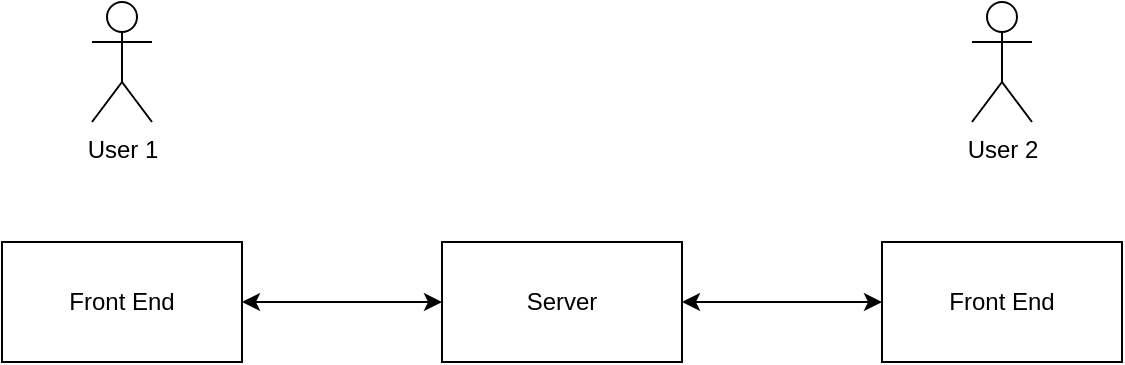 <mxfile version="22.1.0" type="github">
  <diagram name="Page-1" id="gWe6TJZQ-q6APdTm3PWH">
    <mxGraphModel dx="1050" dy="542" grid="1" gridSize="10" guides="1" tooltips="1" connect="1" arrows="1" fold="1" page="1" pageScale="1" pageWidth="850" pageHeight="1100" math="0" shadow="0">
      <root>
        <mxCell id="0" />
        <mxCell id="1" parent="0" />
        <mxCell id="-ChMQLD9rYaZwL6Y3qvj-6" style="edgeStyle=orthogonalEdgeStyle;rounded=0;orthogonalLoop=1;jettySize=auto;html=1;entryX=0;entryY=0.5;entryDx=0;entryDy=0;startArrow=classic;startFill=1;" edge="1" parent="1" source="-ChMQLD9rYaZwL6Y3qvj-1" target="-ChMQLD9rYaZwL6Y3qvj-3">
          <mxGeometry relative="1" as="geometry" />
        </mxCell>
        <mxCell id="-ChMQLD9rYaZwL6Y3qvj-1" value="Front End" style="rounded=0;whiteSpace=wrap;html=1;" vertex="1" parent="1">
          <mxGeometry x="160" y="200" width="120" height="60" as="geometry" />
        </mxCell>
        <mxCell id="-ChMQLD9rYaZwL6Y3qvj-2" value="Front End" style="rounded=0;whiteSpace=wrap;html=1;" vertex="1" parent="1">
          <mxGeometry x="600" y="200" width="120" height="60" as="geometry" />
        </mxCell>
        <mxCell id="-ChMQLD9rYaZwL6Y3qvj-7" style="edgeStyle=orthogonalEdgeStyle;rounded=0;orthogonalLoop=1;jettySize=auto;html=1;entryX=0;entryY=0.5;entryDx=0;entryDy=0;startArrow=classic;startFill=1;" edge="1" parent="1" source="-ChMQLD9rYaZwL6Y3qvj-3" target="-ChMQLD9rYaZwL6Y3qvj-2">
          <mxGeometry relative="1" as="geometry" />
        </mxCell>
        <mxCell id="-ChMQLD9rYaZwL6Y3qvj-3" value="Server" style="rounded=0;whiteSpace=wrap;html=1;" vertex="1" parent="1">
          <mxGeometry x="380" y="200" width="120" height="60" as="geometry" />
        </mxCell>
        <mxCell id="-ChMQLD9rYaZwL6Y3qvj-4" value="User 1" style="shape=umlActor;verticalLabelPosition=bottom;verticalAlign=top;html=1;outlineConnect=0;" vertex="1" parent="1">
          <mxGeometry x="205" y="80" width="30" height="60" as="geometry" />
        </mxCell>
        <mxCell id="-ChMQLD9rYaZwL6Y3qvj-5" value="User 2" style="shape=umlActor;verticalLabelPosition=bottom;verticalAlign=top;html=1;outlineConnect=0;" vertex="1" parent="1">
          <mxGeometry x="645" y="80" width="30" height="60" as="geometry" />
        </mxCell>
      </root>
    </mxGraphModel>
  </diagram>
</mxfile>
